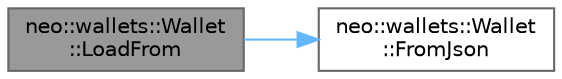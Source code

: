 digraph "neo::wallets::Wallet::LoadFrom"
{
 // LATEX_PDF_SIZE
  bgcolor="transparent";
  edge [fontname=Helvetica,fontsize=10,labelfontname=Helvetica,labelfontsize=10];
  node [fontname=Helvetica,fontsize=10,shape=box,height=0.2,width=0.4];
  rankdir="LR";
  Node1 [id="Node000001",label="neo::wallets::Wallet\l::LoadFrom",height=0.2,width=0.4,color="gray40", fillcolor="grey60", style="filled", fontcolor="black",tooltip="Loads the wallet from the specified path."];
  Node1 -> Node2 [id="edge2_Node000001_Node000002",color="steelblue1",style="solid",tooltip=" "];
  Node2 [id="Node000002",label="neo::wallets::Wallet\l::FromJson",height=0.2,width=0.4,color="grey40", fillcolor="white", style="filled",URL="$classneo_1_1wallets_1_1_wallet.html#a81ff3b7aac263cc40b115f0dc8cb89fc",tooltip="Deserializes the Wallet from a JSON object."];
}
